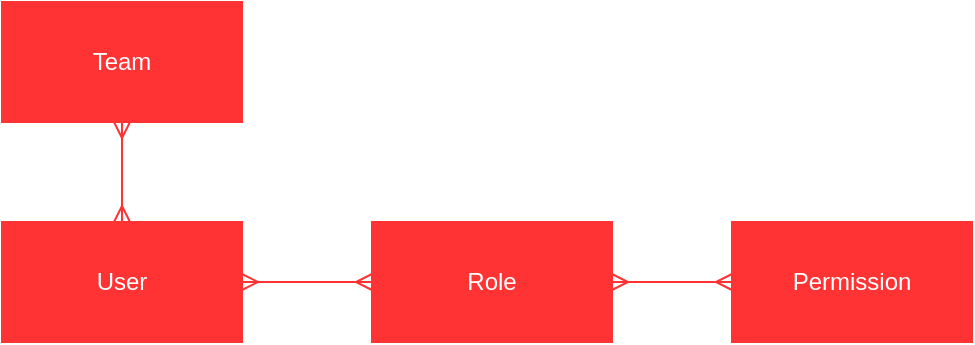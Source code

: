 <mxfile>
    <diagram id="opK8L_7fd9JOHbTizbBW" name="Page-1">
        <mxGraphModel dx="1381" dy="690" grid="1" gridSize="10" guides="1" tooltips="1" connect="1" arrows="1" fold="1" page="1" pageScale="1" pageWidth="850" pageHeight="1100" math="0" shadow="0">
            <root>
                <mxCell id="0"/>
                <mxCell id="1" parent="0"/>
                <mxCell id="4" style="html=1;entryX=0.5;entryY=0;entryDx=0;entryDy=0;endArrow=ERmany;endFill=0;startArrow=ERmany;startFill=0;strokeColor=#FF3333;" parent="1" source="2" target="3" edge="1">
                    <mxGeometry relative="1" as="geometry"/>
                </mxCell>
                <mxCell id="2" value="Team" style="rounded=0;whiteSpace=wrap;html=1;fillColor=#FF3333;strokeColor=#FF3333;fontColor=#FFFFFF;" parent="1" vertex="1">
                    <mxGeometry x="183" y="220" width="120" height="60" as="geometry"/>
                </mxCell>
                <mxCell id="14" style="edgeStyle=none;html=1;startArrow=ERmany;startFill=0;endArrow=ERmany;endFill=0;strokeColor=#FF3333;" edge="1" parent="1" source="3" target="12">
                    <mxGeometry relative="1" as="geometry"/>
                </mxCell>
                <mxCell id="3" value="User" style="rounded=0;whiteSpace=wrap;html=1;fillColor=#FF3333;strokeColor=#FF3333;fontColor=#FFFFFF;" parent="1" vertex="1">
                    <mxGeometry x="183" y="330" width="120" height="60" as="geometry"/>
                </mxCell>
                <mxCell id="15" style="edgeStyle=none;html=1;exitX=1;exitY=0.5;exitDx=0;exitDy=0;entryX=0;entryY=0.5;entryDx=0;entryDy=0;strokeColor=#FF3333;startArrow=ERmany;startFill=0;endArrow=ERmany;endFill=0;" edge="1" parent="1" source="12" target="13">
                    <mxGeometry relative="1" as="geometry"/>
                </mxCell>
                <mxCell id="12" value="Role" style="rounded=0;whiteSpace=wrap;html=1;fillColor=#FF3333;strokeColor=#FF3333;fontColor=#FFFFFF;" vertex="1" parent="1">
                    <mxGeometry x="368" y="330" width="120" height="60" as="geometry"/>
                </mxCell>
                <mxCell id="13" value="Permission" style="rounded=0;whiteSpace=wrap;html=1;fillColor=#FF3333;strokeColor=#FF3333;fontColor=#FFFFFF;" vertex="1" parent="1">
                    <mxGeometry x="548" y="330" width="120" height="60" as="geometry"/>
                </mxCell>
            </root>
        </mxGraphModel>
    </diagram>
</mxfile>
